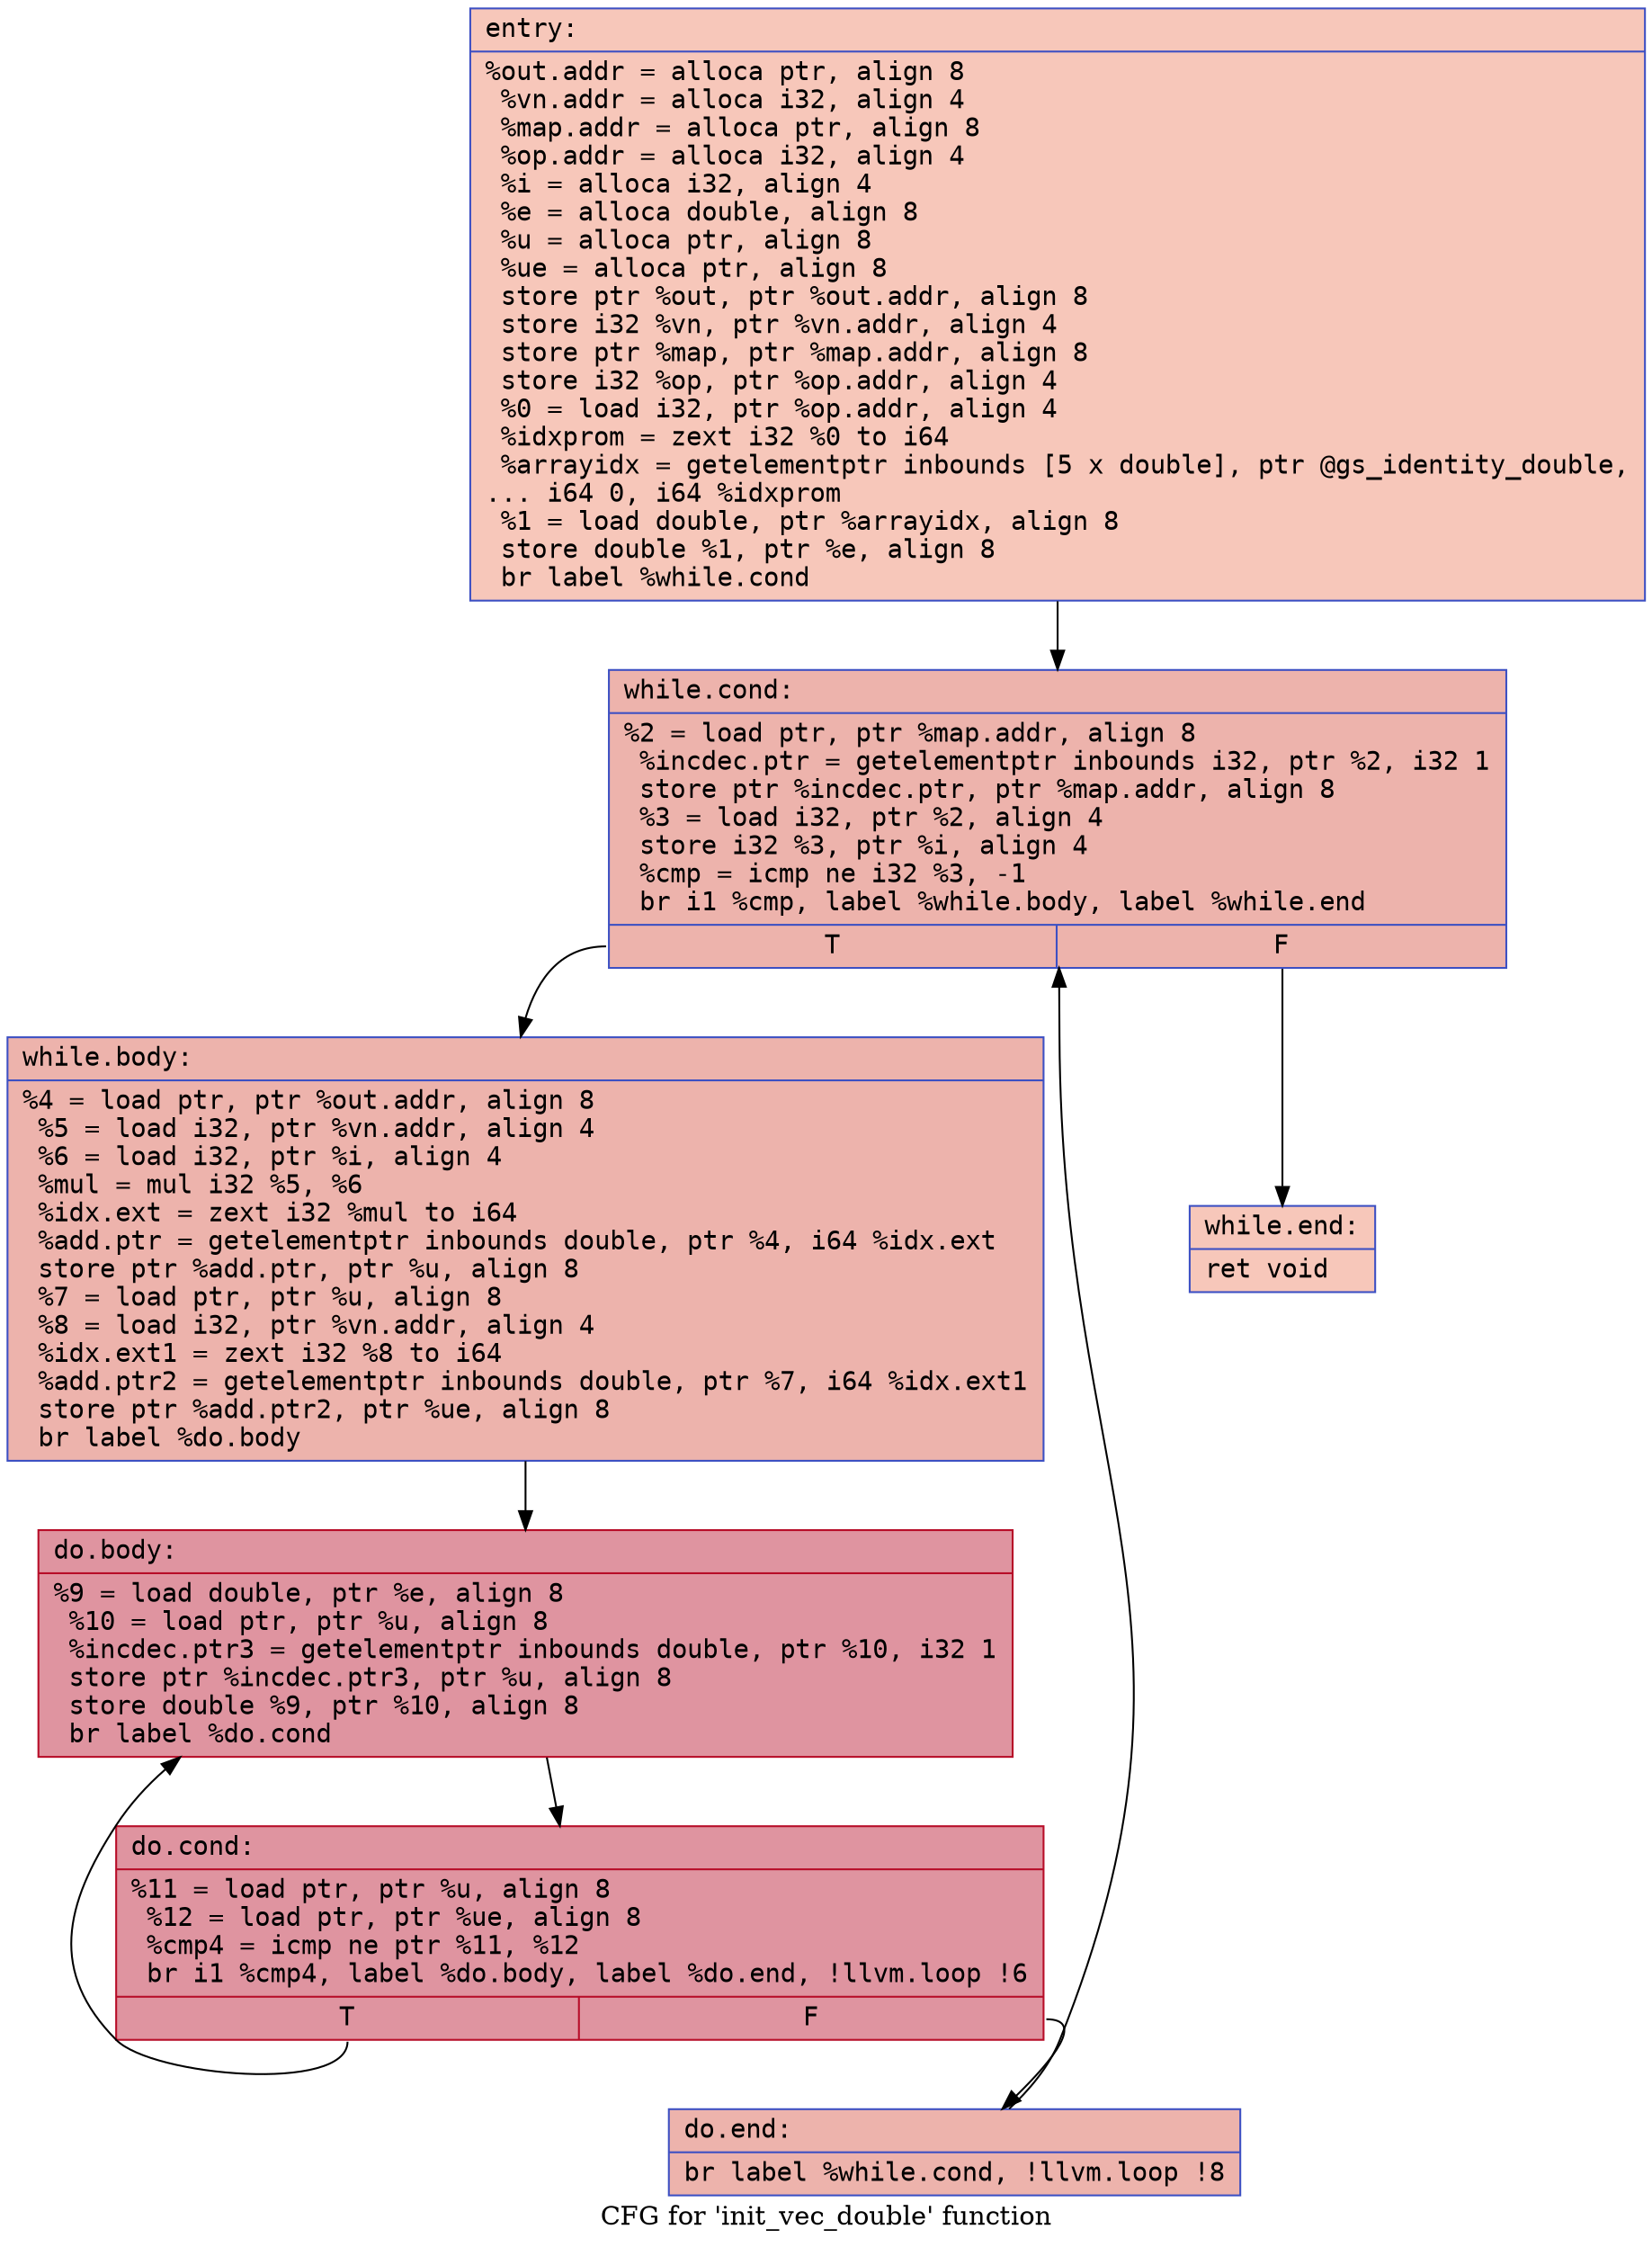 digraph "CFG for 'init_vec_double' function" {
	label="CFG for 'init_vec_double' function";

	Node0x55e011d6dfa0 [shape=record,color="#3d50c3ff", style=filled, fillcolor="#ec7f6370" fontname="Courier",label="{entry:\l|  %out.addr = alloca ptr, align 8\l  %vn.addr = alloca i32, align 4\l  %map.addr = alloca ptr, align 8\l  %op.addr = alloca i32, align 4\l  %i = alloca i32, align 4\l  %e = alloca double, align 8\l  %u = alloca ptr, align 8\l  %ue = alloca ptr, align 8\l  store ptr %out, ptr %out.addr, align 8\l  store i32 %vn, ptr %vn.addr, align 4\l  store ptr %map, ptr %map.addr, align 8\l  store i32 %op, ptr %op.addr, align 4\l  %0 = load i32, ptr %op.addr, align 4\l  %idxprom = zext i32 %0 to i64\l  %arrayidx = getelementptr inbounds [5 x double], ptr @gs_identity_double,\l... i64 0, i64 %idxprom\l  %1 = load double, ptr %arrayidx, align 8\l  store double %1, ptr %e, align 8\l  br label %while.cond\l}"];
	Node0x55e011d6dfa0 -> Node0x55e011d6eb10[tooltip="entry -> while.cond\nProbability 100.00%" ];
	Node0x55e011d6eb10 [shape=record,color="#3d50c3ff", style=filled, fillcolor="#d6524470" fontname="Courier",label="{while.cond:\l|  %2 = load ptr, ptr %map.addr, align 8\l  %incdec.ptr = getelementptr inbounds i32, ptr %2, i32 1\l  store ptr %incdec.ptr, ptr %map.addr, align 8\l  %3 = load i32, ptr %2, align 4\l  store i32 %3, ptr %i, align 4\l  %cmp = icmp ne i32 %3, -1\l  br i1 %cmp, label %while.body, label %while.end\l|{<s0>T|<s1>F}}"];
	Node0x55e011d6eb10:s0 -> Node0x55e011d6ef70[tooltip="while.cond -> while.body\nProbability 96.88%" ];
	Node0x55e011d6eb10:s1 -> Node0x55e011d6eff0[tooltip="while.cond -> while.end\nProbability 3.12%" ];
	Node0x55e011d6ef70 [shape=record,color="#3d50c3ff", style=filled, fillcolor="#d6524470" fontname="Courier",label="{while.body:\l|  %4 = load ptr, ptr %out.addr, align 8\l  %5 = load i32, ptr %vn.addr, align 4\l  %6 = load i32, ptr %i, align 4\l  %mul = mul i32 %5, %6\l  %idx.ext = zext i32 %mul to i64\l  %add.ptr = getelementptr inbounds double, ptr %4, i64 %idx.ext\l  store ptr %add.ptr, ptr %u, align 8\l  %7 = load ptr, ptr %u, align 8\l  %8 = load i32, ptr %vn.addr, align 4\l  %idx.ext1 = zext i32 %8 to i64\l  %add.ptr2 = getelementptr inbounds double, ptr %7, i64 %idx.ext1\l  store ptr %add.ptr2, ptr %ue, align 8\l  br label %do.body\l}"];
	Node0x55e011d6ef70 -> Node0x55e011d6e500[tooltip="while.body -> do.body\nProbability 100.00%" ];
	Node0x55e011d6e500 [shape=record,color="#b70d28ff", style=filled, fillcolor="#b70d2870" fontname="Courier",label="{do.body:\l|  %9 = load double, ptr %e, align 8\l  %10 = load ptr, ptr %u, align 8\l  %incdec.ptr3 = getelementptr inbounds double, ptr %10, i32 1\l  store ptr %incdec.ptr3, ptr %u, align 8\l  store double %9, ptr %10, align 8\l  br label %do.cond\l}"];
	Node0x55e011d6e500 -> Node0x55e011d6fde0[tooltip="do.body -> do.cond\nProbability 100.00%" ];
	Node0x55e011d6fde0 [shape=record,color="#b70d28ff", style=filled, fillcolor="#b70d2870" fontname="Courier",label="{do.cond:\l|  %11 = load ptr, ptr %u, align 8\l  %12 = load ptr, ptr %ue, align 8\l  %cmp4 = icmp ne ptr %11, %12\l  br i1 %cmp4, label %do.body, label %do.end, !llvm.loop !6\l|{<s0>T|<s1>F}}"];
	Node0x55e011d6fde0:s0 -> Node0x55e011d6e500[tooltip="do.cond -> do.body\nProbability 96.88%" ];
	Node0x55e011d6fde0:s1 -> Node0x55e011d70050[tooltip="do.cond -> do.end\nProbability 3.12%" ];
	Node0x55e011d70050 [shape=record,color="#3d50c3ff", style=filled, fillcolor="#d6524470" fontname="Courier",label="{do.end:\l|  br label %while.cond, !llvm.loop !8\l}"];
	Node0x55e011d70050 -> Node0x55e011d6eb10[tooltip="do.end -> while.cond\nProbability 100.00%" ];
	Node0x55e011d6eff0 [shape=record,color="#3d50c3ff", style=filled, fillcolor="#ec7f6370" fontname="Courier",label="{while.end:\l|  ret void\l}"];
}
